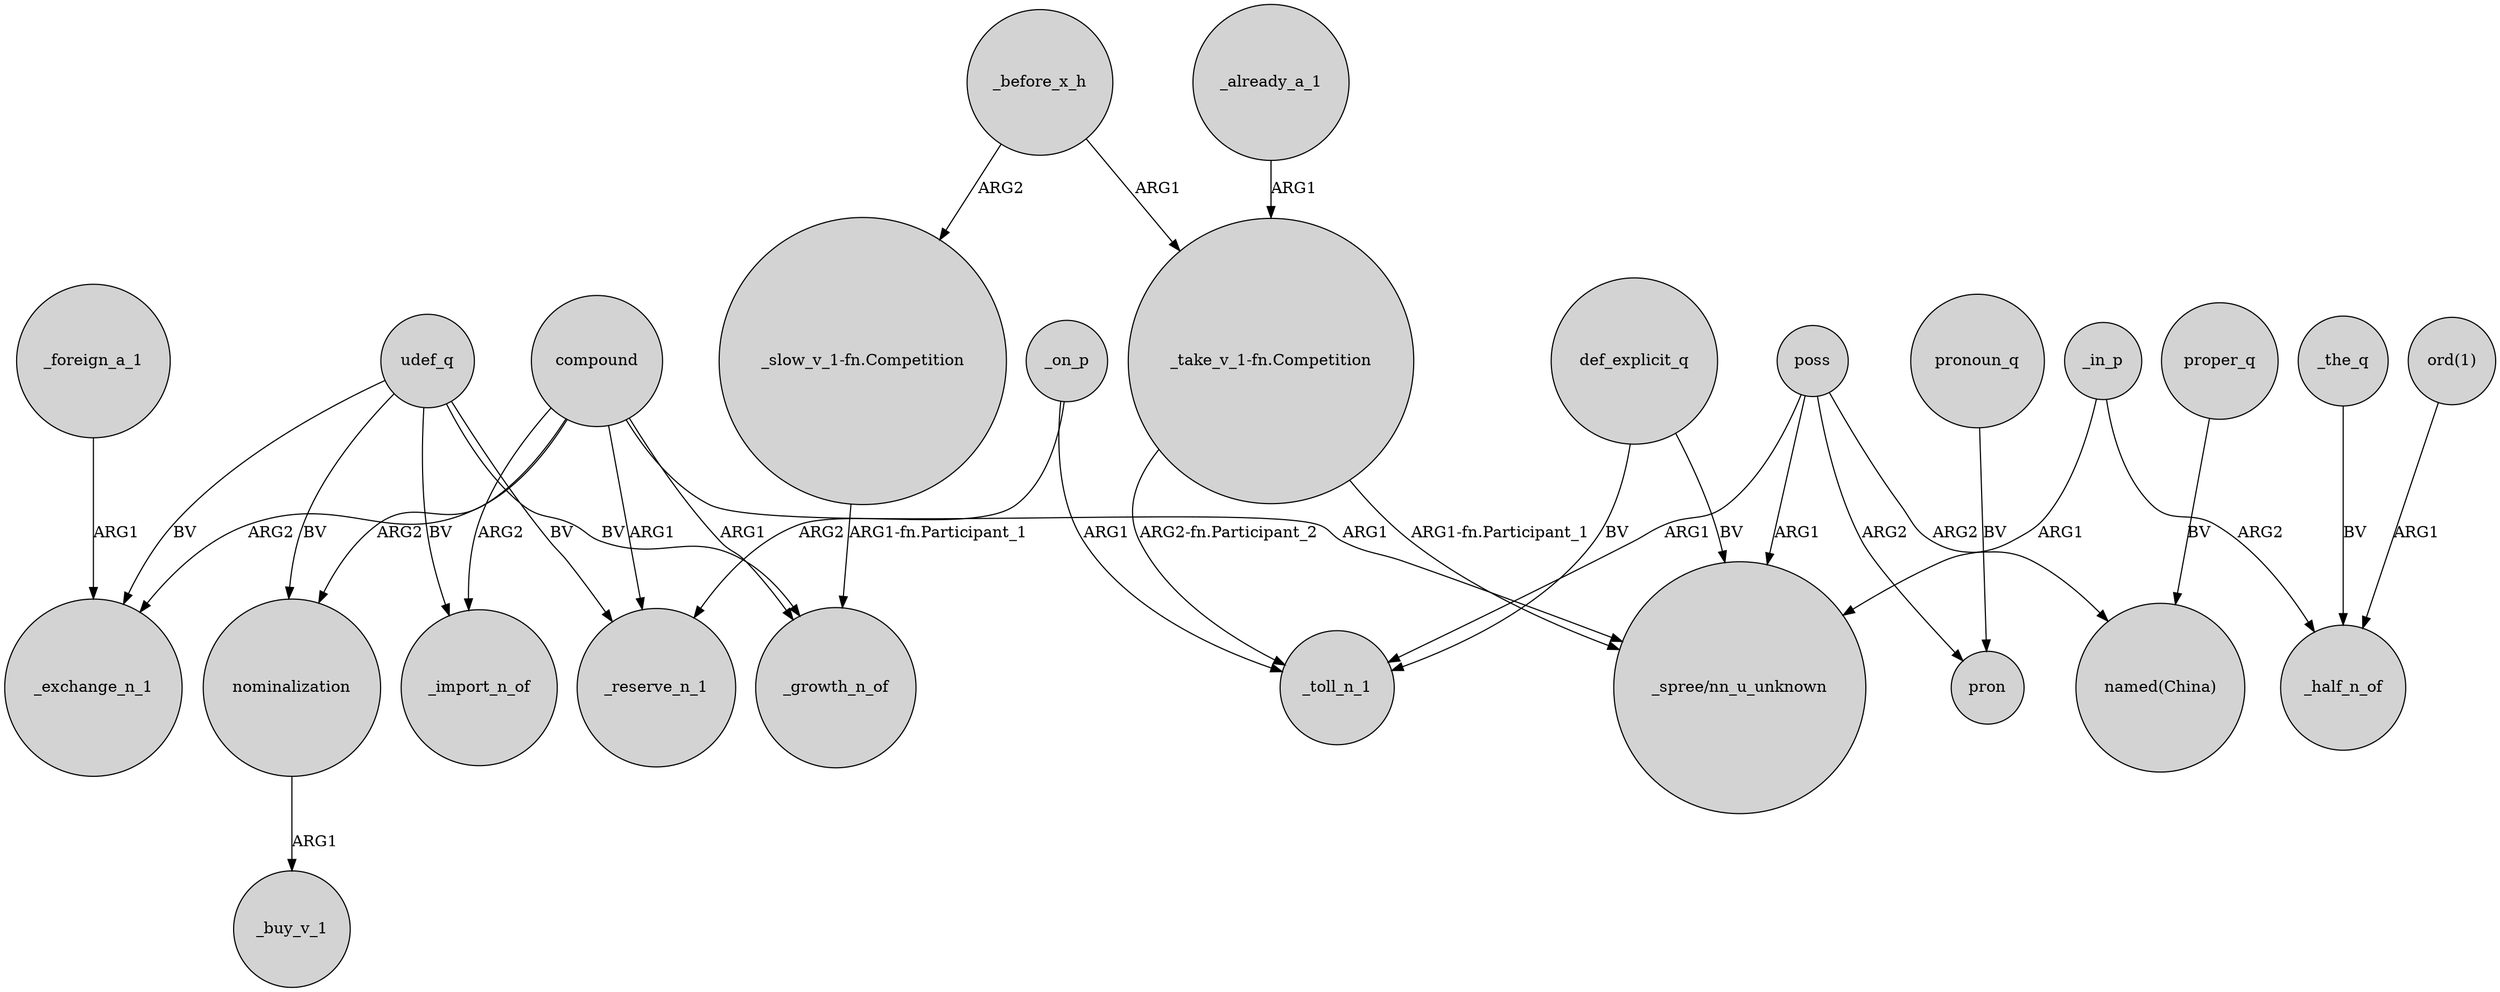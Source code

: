 digraph {
	node [shape=circle style=filled]
	nominalization -> _buy_v_1 [label=ARG1]
	def_explicit_q -> _toll_n_1 [label=BV]
	udef_q -> _reserve_n_1 [label=BV]
	compound -> _import_n_of [label=ARG2]
	_before_x_h -> "_take_v_1-fn.Competition" [label=ARG1]
	_before_x_h -> "_slow_v_1-fn.Competition" [label=ARG2]
	_on_p -> _reserve_n_1 [label=ARG2]
	udef_q -> nominalization [label=BV]
	udef_q -> _exchange_n_1 [label=BV]
	_on_p -> _toll_n_1 [label=ARG1]
	poss -> _toll_n_1 [label=ARG1]
	compound -> "_spree/nn_u_unknown" [label=ARG1]
	"_slow_v_1-fn.Competition" -> _growth_n_of [label="ARG1-fn.Participant_1"]
	"_take_v_1-fn.Competition" -> "_spree/nn_u_unknown" [label="ARG1-fn.Participant_1"]
	poss -> "_spree/nn_u_unknown" [label=ARG1]
	compound -> nominalization [label=ARG2]
	compound -> _exchange_n_1 [label=ARG2]
	pronoun_q -> pron [label=BV]
	poss -> pron [label=ARG2]
	_foreign_a_1 -> _exchange_n_1 [label=ARG1]
	_already_a_1 -> "_take_v_1-fn.Competition" [label=ARG1]
	_in_p -> "_spree/nn_u_unknown" [label=ARG1]
	"ord(1)" -> _half_n_of [label=ARG1]
	compound -> _reserve_n_1 [label=ARG1]
	_the_q -> _half_n_of [label=BV]
	"_take_v_1-fn.Competition" -> _toll_n_1 [label="ARG2-fn.Participant_2"]
	def_explicit_q -> "_spree/nn_u_unknown" [label=BV]
	udef_q -> _growth_n_of [label=BV]
	_in_p -> _half_n_of [label=ARG2]
	proper_q -> "named(China)" [label=BV]
	compound -> _growth_n_of [label=ARG1]
	poss -> "named(China)" [label=ARG2]
	udef_q -> _import_n_of [label=BV]
}
